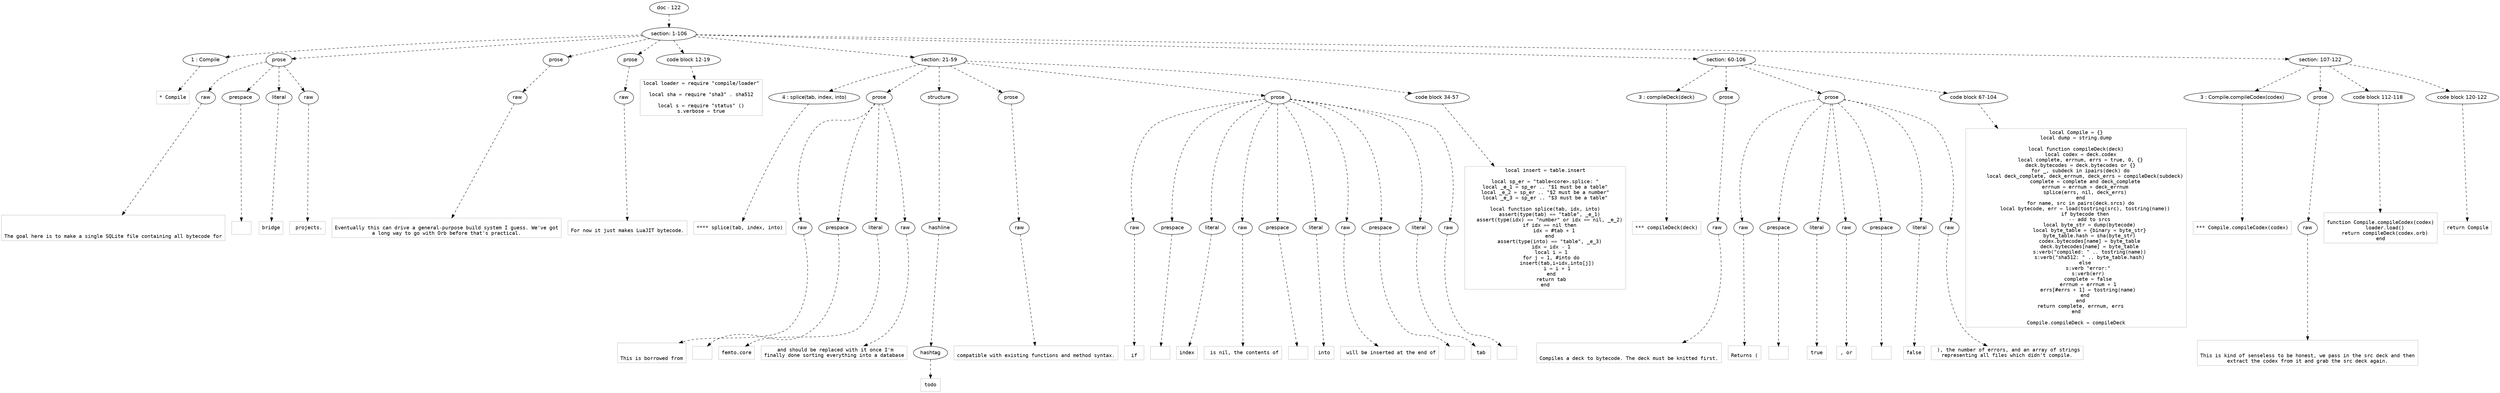 digraph lpegNode {

node [fontname=Helvetica]
edge [style=dashed]

doc_0 [label="doc - 122"]


doc_0 -> { section_1}
{rank=same; section_1}

section_1 [label="section: 1-106"]


// END RANK doc_0

section_1 -> { header_2 prose_3 prose_4 prose_5 codeblock_6 section_7 section_8 section_9}
{rank=same; header_2 prose_3 prose_4 prose_5 codeblock_6 section_7 section_8 section_9}

header_2 [label="1 : Compile"]

prose_3 [label="prose"]

prose_4 [label="prose"]

prose_5 [label="prose"]

codeblock_6 [label="code block 12-19"]

section_7 [label="section: 21-59"]

section_8 [label="section: 60-106"]

section_9 [label="section: 107-122"]


// END RANK section_1

header_2 -> leaf_10
leaf_10  [color=Gray,shape=rectangle,fontname=Inconsolata,label="* Compile"]
// END RANK header_2

prose_3 -> { raw_11 prespace_12 literal_13 raw_14}
{rank=same; raw_11 prespace_12 literal_13 raw_14}

raw_11 [label="raw"]

prespace_12 [label="prespace"]

literal_13 [label="literal"]

raw_14 [label="raw"]


// END RANK prose_3

raw_11 -> leaf_15
leaf_15  [color=Gray,shape=rectangle,fontname=Inconsolata,label="


The goal here is to make a single SQLite file containing all bytecode for"]
// END RANK raw_11

prespace_12 -> leaf_16
leaf_16  [color=Gray,shape=rectangle,fontname=Inconsolata,label=""]
// END RANK prespace_12

literal_13 -> leaf_17
leaf_17  [color=Gray,shape=rectangle,fontname=Inconsolata,label="bridge"]
// END RANK literal_13

raw_14 -> leaf_18
leaf_18  [color=Gray,shape=rectangle,fontname=Inconsolata,label=" projects.
"]
// END RANK raw_14

prose_4 -> { raw_19}
{rank=same; raw_19}

raw_19 [label="raw"]


// END RANK prose_4

raw_19 -> leaf_20
leaf_20  [color=Gray,shape=rectangle,fontname=Inconsolata,label="
Eventually this can drive a general-purpose build system I guess. We've got
a long way to go with Orb before that's practical.
"]
// END RANK raw_19

prose_5 -> { raw_21}
{rank=same; raw_21}

raw_21 [label="raw"]


// END RANK prose_5

raw_21 -> leaf_22
leaf_22  [color=Gray,shape=rectangle,fontname=Inconsolata,label="
For now it just makes LuaJIT bytecode.
"]
// END RANK raw_21

codeblock_6 -> leaf_23
leaf_23  [color=Gray,shape=rectangle,fontname=Inconsolata,label="local loader = require \"compile/loader\"

local sha = require \"sha3\" . sha512

local s = require \"status\" ()
s.verbose = true"]
// END RANK codeblock_6

section_7 -> { header_24 prose_25 structure_26 prose_27 prose_28 codeblock_29}
{rank=same; header_24 prose_25 structure_26 prose_27 prose_28 codeblock_29}

header_24 [label="4 : splice(tab, index, into)"]

prose_25 [label="prose"]

structure_26 [label="structure"]

prose_27 [label="prose"]

prose_28 [label="prose"]

codeblock_29 [label="code block 34-57"]


// END RANK section_7

header_24 -> leaf_30
leaf_30  [color=Gray,shape=rectangle,fontname=Inconsolata,label="**** splice(tab, index, into)"]
// END RANK header_24

prose_25 -> { raw_31 prespace_32 literal_33 raw_34}
{rank=same; raw_31 prespace_32 literal_33 raw_34}

raw_31 [label="raw"]

prespace_32 [label="prespace"]

literal_33 [label="literal"]

raw_34 [label="raw"]


// END RANK prose_25

raw_31 -> leaf_35
leaf_35  [color=Gray,shape=rectangle,fontname=Inconsolata,label="

This is borrowed from"]
// END RANK raw_31

prespace_32 -> leaf_36
leaf_36  [color=Gray,shape=rectangle,fontname=Inconsolata,label=" "]
// END RANK prespace_32

literal_33 -> leaf_37
leaf_37  [color=Gray,shape=rectangle,fontname=Inconsolata,label="femto.core"]
// END RANK literal_33

raw_34 -> leaf_38
leaf_38  [color=Gray,shape=rectangle,fontname=Inconsolata,label=" and should be replaced with it once I'm
finally done sorting everything into a database
"]
// END RANK raw_34

structure_26 -> { hashline_39}
{rank=same; hashline_39}

hashline_39 [label="hashline"]


// END RANK structure_26

hashline_39 -> { hashtag_40}
{rank=same; hashtag_40}

hashtag_40 [label="hashtag"]


// END RANK hashline_39

hashtag_40 -> leaf_41
leaf_41  [color=Gray,shape=rectangle,fontname=Inconsolata,label="todo"]
// END RANK hashtag_40

prose_27 -> { raw_42}
{rank=same; raw_42}

raw_42 [label="raw"]


// END RANK prose_27

raw_42 -> leaf_43
leaf_43  [color=Gray,shape=rectangle,fontname=Inconsolata,label="
compatible with existing functions and method syntax.
"]
// END RANK raw_42

prose_28 -> { raw_44 prespace_45 literal_46 raw_47 prespace_48 literal_49 raw_50 prespace_51 literal_52 raw_53}
{rank=same; raw_44 prespace_45 literal_46 raw_47 prespace_48 literal_49 raw_50 prespace_51 literal_52 raw_53}

raw_44 [label="raw"]

prespace_45 [label="prespace"]

literal_46 [label="literal"]

raw_47 [label="raw"]

prespace_48 [label="prespace"]

literal_49 [label="literal"]

raw_50 [label="raw"]

prespace_51 [label="prespace"]

literal_52 [label="literal"]

raw_53 [label="raw"]


// END RANK prose_28

raw_44 -> leaf_54
leaf_54  [color=Gray,shape=rectangle,fontname=Inconsolata,label="
if"]
// END RANK raw_44

prespace_45 -> leaf_55
leaf_55  [color=Gray,shape=rectangle,fontname=Inconsolata,label=" "]
// END RANK prespace_45

literal_46 -> leaf_56
leaf_56  [color=Gray,shape=rectangle,fontname=Inconsolata,label="index"]
// END RANK literal_46

raw_47 -> leaf_57
leaf_57  [color=Gray,shape=rectangle,fontname=Inconsolata,label=" is nil, the contents of"]
// END RANK raw_47

prespace_48 -> leaf_58
leaf_58  [color=Gray,shape=rectangle,fontname=Inconsolata,label=" "]
// END RANK prespace_48

literal_49 -> leaf_59
leaf_59  [color=Gray,shape=rectangle,fontname=Inconsolata,label="into"]
// END RANK literal_49

raw_50 -> leaf_60
leaf_60  [color=Gray,shape=rectangle,fontname=Inconsolata,label=" will be inserted at the end of"]
// END RANK raw_50

prespace_51 -> leaf_61
leaf_61  [color=Gray,shape=rectangle,fontname=Inconsolata,label=""]
// END RANK prespace_51

literal_52 -> leaf_62
leaf_62  [color=Gray,shape=rectangle,fontname=Inconsolata,label="tab"]
// END RANK literal_52

raw_53 -> leaf_63
leaf_63  [color=Gray,shape=rectangle,fontname=Inconsolata,label="
"]
// END RANK raw_53

codeblock_29 -> leaf_64
leaf_64  [color=Gray,shape=rectangle,fontname=Inconsolata,label="local insert = table.insert

local sp_er = \"table<core>.splice: \"
local _e_1 = sp_er .. \"$1 must be a table\"
local _e_2 = sp_er .. \"$2 must be a number\"
local _e_3 = sp_er .. \"$3 must be a table\"

local function splice(tab, idx, into)
   assert(type(tab) == \"table\", _e_1)
   assert(type(idx) == \"number\" or idx == nil, _e_2)
   if idx == nil then
      idx = #tab + 1
   end
   assert(type(into) == \"table\", _e_3)
    idx = idx - 1
    local i = 1
    for j = 1, #into do
        insert(tab,i+idx,into[j])
        i = i + 1
    end
    return tab
end"]
// END RANK codeblock_29

section_8 -> { header_65 prose_66 prose_67 codeblock_68}
{rank=same; header_65 prose_66 prose_67 codeblock_68}

header_65 [label="3 : compileDeck(deck)"]

prose_66 [label="prose"]

prose_67 [label="prose"]

codeblock_68 [label="code block 67-104"]


// END RANK section_8

header_65 -> leaf_69
leaf_69  [color=Gray,shape=rectangle,fontname=Inconsolata,label="*** compileDeck(deck)"]
// END RANK header_65

prose_66 -> { raw_70}
{rank=same; raw_70}

raw_70 [label="raw"]


// END RANK prose_66

raw_70 -> leaf_71
leaf_71  [color=Gray,shape=rectangle,fontname=Inconsolata,label="

Compiles a deck to bytecode. The deck must be knitted first.
"]
// END RANK raw_70

prose_67 -> { raw_72 prespace_73 literal_74 raw_75 prespace_76 literal_77 raw_78}
{rank=same; raw_72 prespace_73 literal_74 raw_75 prespace_76 literal_77 raw_78}

raw_72 [label="raw"]

prespace_73 [label="prespace"]

literal_74 [label="literal"]

raw_75 [label="raw"]

prespace_76 [label="prespace"]

literal_77 [label="literal"]

raw_78 [label="raw"]


// END RANK prose_67

raw_72 -> leaf_79
leaf_79  [color=Gray,shape=rectangle,fontname=Inconsolata,label="
Returns ("]
// END RANK raw_72

prespace_73 -> leaf_80
leaf_80  [color=Gray,shape=rectangle,fontname=Inconsolata,label=" "]
// END RANK prespace_73

literal_74 -> leaf_81
leaf_81  [color=Gray,shape=rectangle,fontname=Inconsolata,label="true"]
// END RANK literal_74

raw_75 -> leaf_82
leaf_82  [color=Gray,shape=rectangle,fontname=Inconsolata,label=", or"]
// END RANK raw_75

prespace_76 -> leaf_83
leaf_83  [color=Gray,shape=rectangle,fontname=Inconsolata,label=" "]
// END RANK prespace_76

literal_77 -> leaf_84
leaf_84  [color=Gray,shape=rectangle,fontname=Inconsolata,label="false"]
// END RANK literal_77

raw_78 -> leaf_85
leaf_85  [color=Gray,shape=rectangle,fontname=Inconsolata,label=" ), the number of errors, and an array of strings
representing all files which didn't compile.
"]
// END RANK raw_78

codeblock_68 -> leaf_86
leaf_86  [color=Gray,shape=rectangle,fontname=Inconsolata,label="local Compile = {}
local dump = string.dump

local function compileDeck(deck)
   local codex = deck.codex
   local complete, errnum, errs = true, 0, {}
   deck.bytecodes = deck.bytecodes or {}
   for _, subdeck in ipairs(deck) do
      local deck_complete, deck_errnum, deck_errs = compileDeck(subdeck)
      complete = complete and deck_complete
      errnum = errnum + deck_errnum
      splice(errs, nil, deck_errs)
   end
   for name, src in pairs(deck.srcs) do
      local bytecode, err = load(tostring(src), tostring(name))
      if bytecode then
         -- add to srcs
         local byte_str = dump(bytecode)
         local byte_table = {binary = byte_str}
         byte_table.hash = sha(byte_str)
         codex.bytecodes[name] = byte_table
         deck.bytecodes[name] = byte_table
         s:verb(\"compiled: \" .. tostring(name))
         s:verb(\"sha512: \" .. byte_table.hash)
      else
        s:verb \"error:\"
        s:verb(err)
        complete = false
        errnum = errnum + 1
        errs[#errs + 1] = tostring(name)
      end
   end
   return complete, errnum, errs
end

Compile.compileDeck = compileDeck"]
// END RANK codeblock_68

section_9 -> { header_87 prose_88 codeblock_89 codeblock_90}
{rank=same; header_87 prose_88 codeblock_89 codeblock_90}

header_87 [label="3 : Compile.compileCodex(codex)"]

prose_88 [label="prose"]

codeblock_89 [label="code block 112-118"]

codeblock_90 [label="code block 120-122"]


// END RANK section_9

header_87 -> leaf_91
leaf_91  [color=Gray,shape=rectangle,fontname=Inconsolata,label="*** Compile.compileCodex(codex)"]
// END RANK header_87

prose_88 -> { raw_92}
{rank=same; raw_92}

raw_92 [label="raw"]


// END RANK prose_88

raw_92 -> leaf_93
leaf_93  [color=Gray,shape=rectangle,fontname=Inconsolata,label="

This is kind of senseless to be honest, we pass in the src deck and then
extract the codex from it and grab the src deck again.
"]
// END RANK raw_92

codeblock_89 -> leaf_94
leaf_94  [color=Gray,shape=rectangle,fontname=Inconsolata,label="
function Compile.compileCodex(codex)
   loader.load()
   return compileDeck(codex.orb)
end"]
// END RANK codeblock_89

codeblock_90 -> leaf_95
leaf_95  [color=Gray,shape=rectangle,fontname=Inconsolata,label="return Compile"]
// END RANK codeblock_90


}
